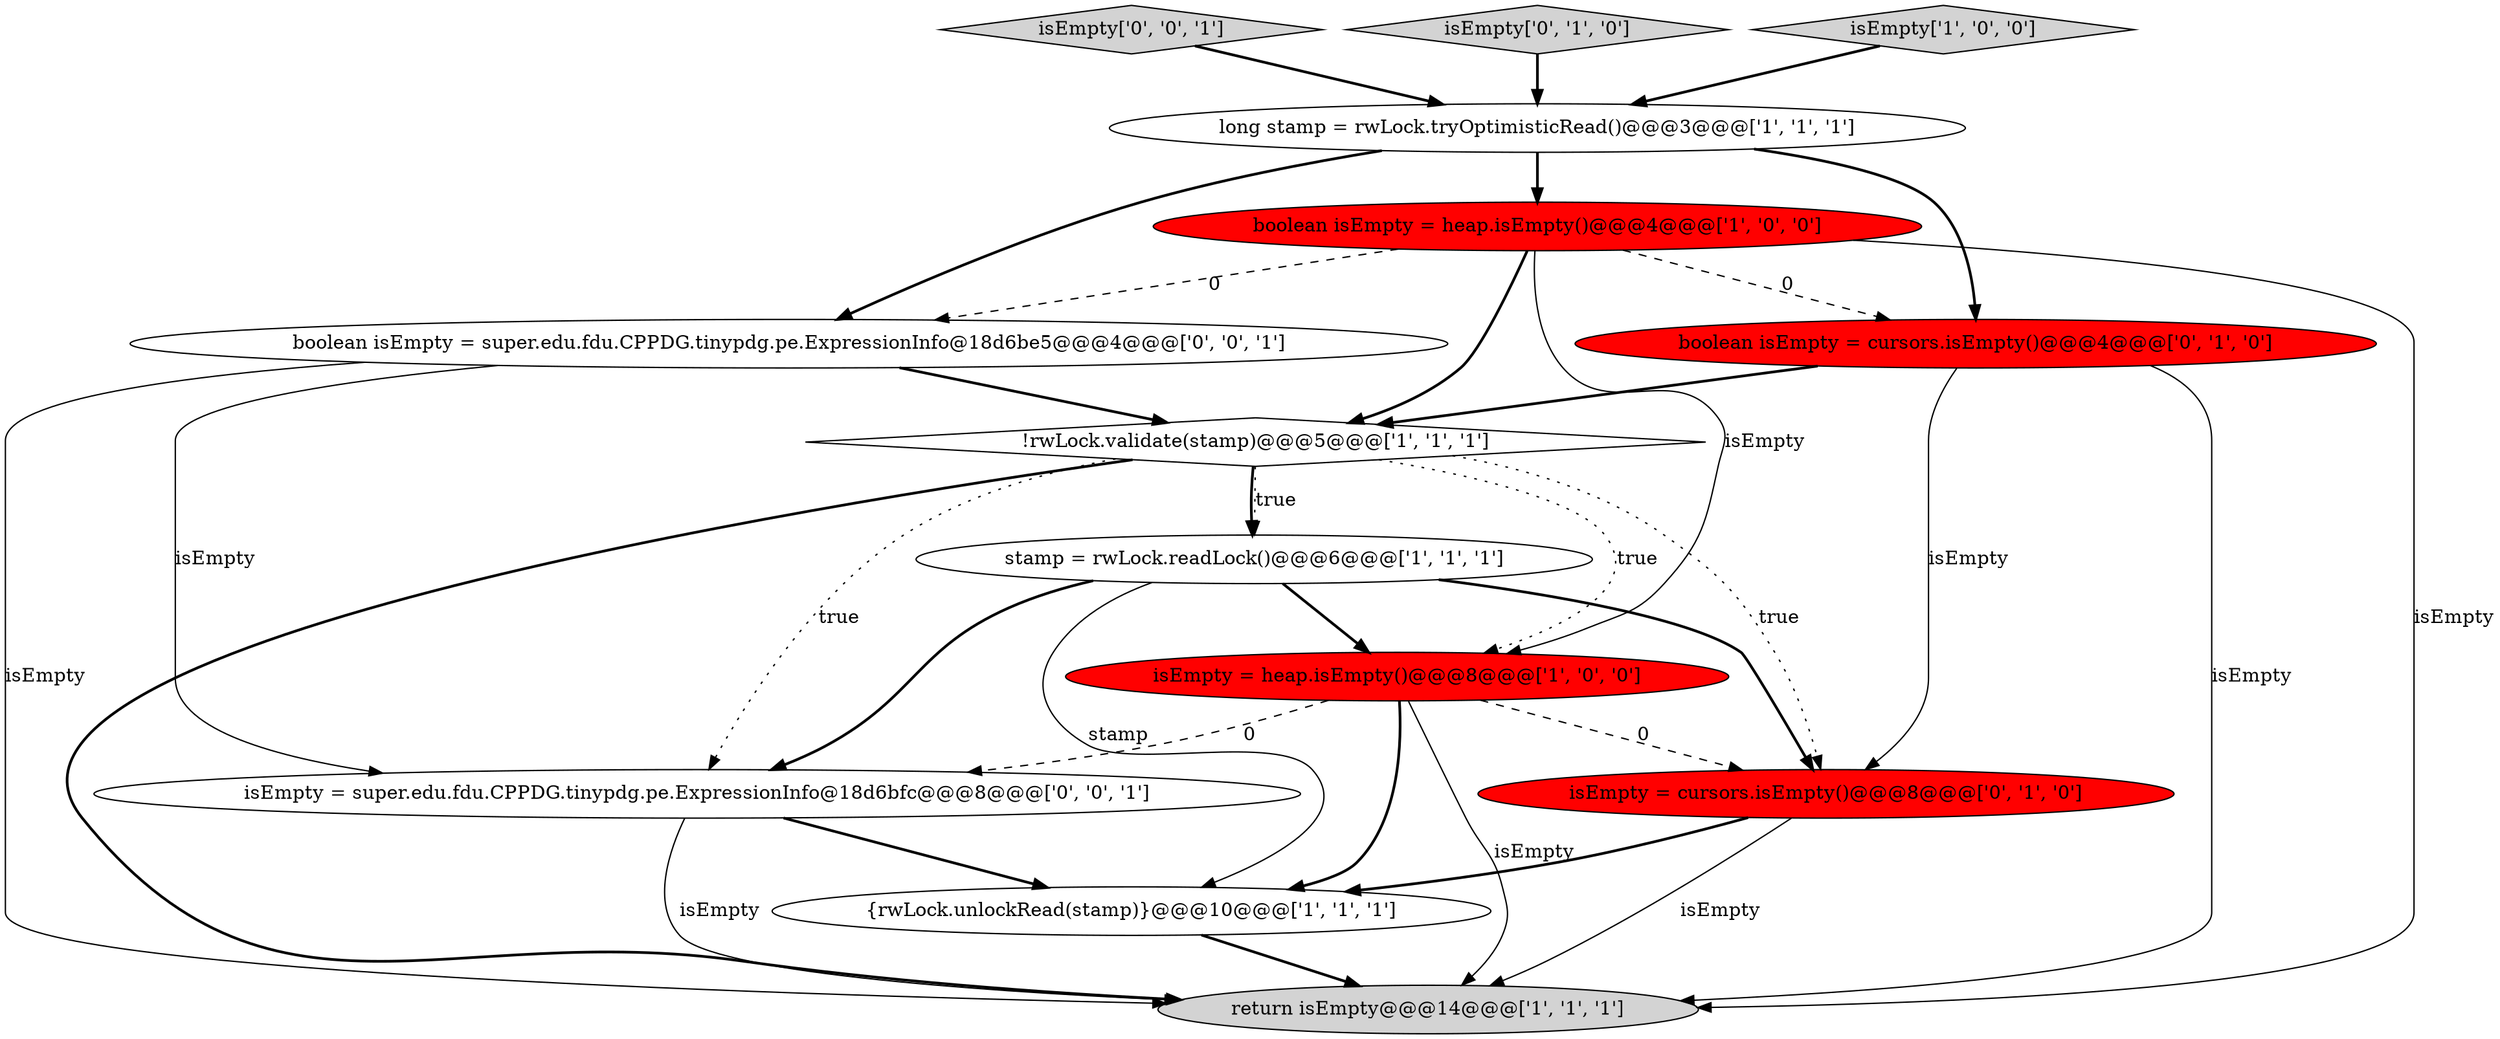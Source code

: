 digraph {
7 [style = filled, label = "stamp = rwLock.readLock()@@@6@@@['1', '1', '1']", fillcolor = white, shape = ellipse image = "AAA0AAABBB1BBB"];
0 [style = filled, label = "{rwLock.unlockRead(stamp)}@@@10@@@['1', '1', '1']", fillcolor = white, shape = ellipse image = "AAA0AAABBB1BBB"];
8 [style = filled, label = "isEmpty = cursors.isEmpty()@@@8@@@['0', '1', '0']", fillcolor = red, shape = ellipse image = "AAA1AAABBB2BBB"];
9 [style = filled, label = "boolean isEmpty = cursors.isEmpty()@@@4@@@['0', '1', '0']", fillcolor = red, shape = ellipse image = "AAA1AAABBB2BBB"];
13 [style = filled, label = "isEmpty['0', '0', '1']", fillcolor = lightgray, shape = diamond image = "AAA0AAABBB3BBB"];
6 [style = filled, label = "!rwLock.validate(stamp)@@@5@@@['1', '1', '1']", fillcolor = white, shape = diamond image = "AAA0AAABBB1BBB"];
1 [style = filled, label = "long stamp = rwLock.tryOptimisticRead()@@@3@@@['1', '1', '1']", fillcolor = white, shape = ellipse image = "AAA0AAABBB1BBB"];
10 [style = filled, label = "isEmpty['0', '1', '0']", fillcolor = lightgray, shape = diamond image = "AAA0AAABBB2BBB"];
11 [style = filled, label = "isEmpty = super.edu.fdu.CPPDG.tinypdg.pe.ExpressionInfo@18d6bfc@@@8@@@['0', '0', '1']", fillcolor = white, shape = ellipse image = "AAA0AAABBB3BBB"];
2 [style = filled, label = "isEmpty = heap.isEmpty()@@@8@@@['1', '0', '0']", fillcolor = red, shape = ellipse image = "AAA1AAABBB1BBB"];
3 [style = filled, label = "return isEmpty@@@14@@@['1', '1', '1']", fillcolor = lightgray, shape = ellipse image = "AAA0AAABBB1BBB"];
4 [style = filled, label = "isEmpty['1', '0', '0']", fillcolor = lightgray, shape = diamond image = "AAA0AAABBB1BBB"];
12 [style = filled, label = "boolean isEmpty = super.edu.fdu.CPPDG.tinypdg.pe.ExpressionInfo@18d6be5@@@4@@@['0', '0', '1']", fillcolor = white, shape = ellipse image = "AAA0AAABBB3BBB"];
5 [style = filled, label = "boolean isEmpty = heap.isEmpty()@@@4@@@['1', '0', '0']", fillcolor = red, shape = ellipse image = "AAA1AAABBB1BBB"];
1->5 [style = bold, label=""];
0->3 [style = bold, label=""];
6->3 [style = bold, label=""];
5->12 [style = dashed, label="0"];
7->11 [style = bold, label=""];
5->2 [style = solid, label="isEmpty"];
2->3 [style = solid, label="isEmpty"];
8->3 [style = solid, label="isEmpty"];
5->9 [style = dashed, label="0"];
7->8 [style = bold, label=""];
12->6 [style = bold, label=""];
2->8 [style = dashed, label="0"];
13->1 [style = bold, label=""];
1->9 [style = bold, label=""];
9->6 [style = bold, label=""];
7->0 [style = solid, label="stamp"];
5->3 [style = solid, label="isEmpty"];
8->0 [style = bold, label=""];
12->11 [style = solid, label="isEmpty"];
2->0 [style = bold, label=""];
11->0 [style = bold, label=""];
6->2 [style = dotted, label="true"];
5->6 [style = bold, label=""];
12->3 [style = solid, label="isEmpty"];
6->8 [style = dotted, label="true"];
7->2 [style = bold, label=""];
11->3 [style = solid, label="isEmpty"];
1->12 [style = bold, label=""];
6->7 [style = dotted, label="true"];
9->3 [style = solid, label="isEmpty"];
2->11 [style = dashed, label="0"];
4->1 [style = bold, label=""];
6->11 [style = dotted, label="true"];
6->7 [style = bold, label=""];
10->1 [style = bold, label=""];
9->8 [style = solid, label="isEmpty"];
}
